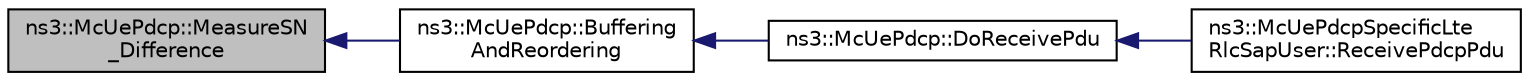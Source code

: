 digraph "ns3::McUePdcp::MeasureSN_Difference"
{
  edge [fontname="Helvetica",fontsize="10",labelfontname="Helvetica",labelfontsize="10"];
  node [fontname="Helvetica",fontsize="10",shape=record];
  rankdir="LR";
  Node1 [label="ns3::McUePdcp::MeasureSN\l_Difference",height=0.2,width=0.4,color="black", fillcolor="grey75", style="filled", fontcolor="black"];
  Node1 -> Node2 [dir="back",color="midnightblue",fontsize="10",style="solid"];
  Node2 [label="ns3::McUePdcp::Buffering\lAndReordering",height=0.2,width=0.4,color="black", fillcolor="white", style="filled",URL="$d2/d69/classns3_1_1McUePdcp.html#af427000ceed62252a0cce301d47f2e68"];
  Node2 -> Node3 [dir="back",color="midnightblue",fontsize="10",style="solid"];
  Node3 [label="ns3::McUePdcp::DoReceivePdu",height=0.2,width=0.4,color="black", fillcolor="white", style="filled",URL="$d2/d69/classns3_1_1McUePdcp.html#a98d45c04cf0a2b10b2dd79efc3db62d8"];
  Node3 -> Node4 [dir="back",color="midnightblue",fontsize="10",style="solid"];
  Node4 [label="ns3::McUePdcpSpecificLte\lRlcSapUser::ReceivePdcpPdu",height=0.2,width=0.4,color="black", fillcolor="white", style="filled",URL="$df/d6f/classns3_1_1McUePdcpSpecificLteRlcSapUser.html#a686f0007338c5f3089d4a802d97a7e94"];
}

